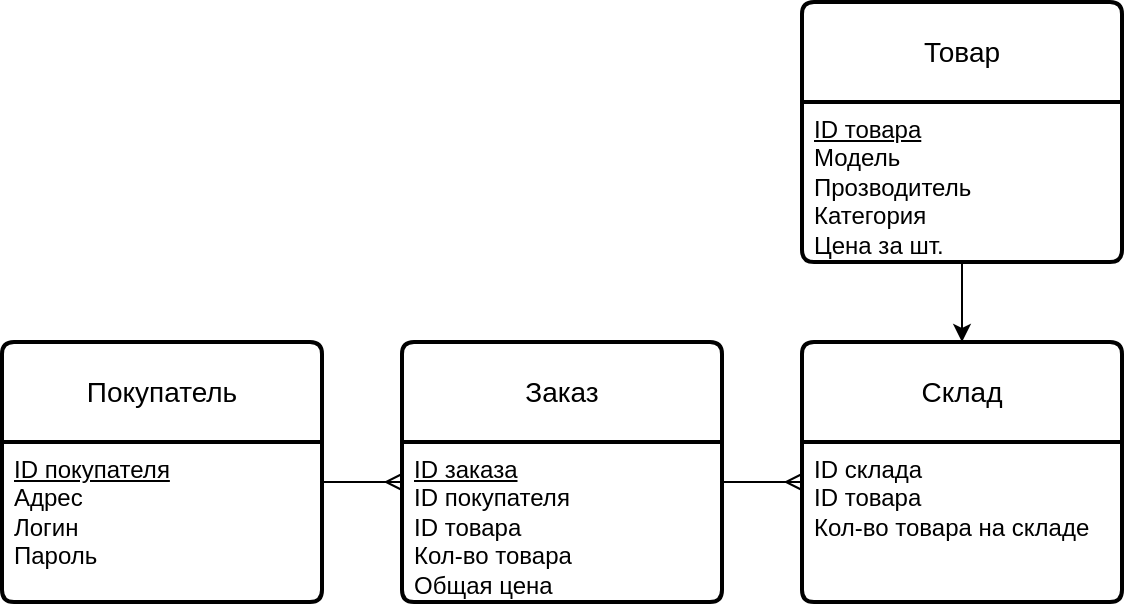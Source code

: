 <mxfile version="23.1.0" type="github">
  <diagram name="Страница — 1" id="iiY84fL7lKHI_6B-AdGC">
    <mxGraphModel dx="1674" dy="777" grid="1" gridSize="10" guides="1" tooltips="1" connect="1" arrows="1" fold="1" page="1" pageScale="1" pageWidth="1169" pageHeight="827" math="0" shadow="0">
      <root>
        <mxCell id="0" />
        <mxCell id="1" parent="0" />
        <mxCell id="UYxSuZBnv4yzyzLLexQd-1" value="Заказ" style="swimlane;childLayout=stackLayout;horizontal=1;startSize=50;horizontalStack=0;rounded=1;fontSize=14;fontStyle=0;strokeWidth=2;resizeParent=0;resizeLast=1;shadow=0;dashed=0;align=center;arcSize=4;whiteSpace=wrap;html=1;" vertex="1" parent="1">
          <mxGeometry x="240" y="200" width="160" height="130" as="geometry">
            <mxRectangle x="40" y="40" width="80" height="50" as="alternateBounds" />
          </mxGeometry>
        </mxCell>
        <mxCell id="UYxSuZBnv4yzyzLLexQd-2" value="&lt;u&gt;ID заказа&lt;/u&gt;&lt;br&gt;ID покупателя&lt;br&gt;ID товара&lt;br&gt;Кол-во товара&lt;br&gt;Общая цена" style="align=left;strokeColor=none;fillColor=none;spacingLeft=4;fontSize=12;verticalAlign=top;resizable=0;rotatable=0;part=1;html=1;" vertex="1" parent="UYxSuZBnv4yzyzLLexQd-1">
          <mxGeometry y="50" width="160" height="80" as="geometry" />
        </mxCell>
        <mxCell id="UYxSuZBnv4yzyzLLexQd-3" value="Товар" style="swimlane;childLayout=stackLayout;horizontal=1;startSize=50;horizontalStack=0;rounded=1;fontSize=14;fontStyle=0;strokeWidth=2;resizeParent=0;resizeLast=1;shadow=0;dashed=0;align=center;arcSize=4;whiteSpace=wrap;html=1;" vertex="1" parent="1">
          <mxGeometry x="440" y="30" width="160" height="130" as="geometry" />
        </mxCell>
        <mxCell id="UYxSuZBnv4yzyzLLexQd-4" value="&lt;u&gt;ID товара&lt;/u&gt;&lt;br&gt;Модель&lt;br&gt;Прозводитель&lt;br&gt;Категория&lt;br&gt;Цена за шт." style="align=left;strokeColor=none;fillColor=none;spacingLeft=4;fontSize=12;verticalAlign=top;resizable=0;rotatable=0;part=1;html=1;" vertex="1" parent="UYxSuZBnv4yzyzLLexQd-3">
          <mxGeometry y="50" width="160" height="80" as="geometry" />
        </mxCell>
        <mxCell id="UYxSuZBnv4yzyzLLexQd-5" value="Покупатель" style="swimlane;childLayout=stackLayout;horizontal=1;startSize=50;horizontalStack=0;rounded=1;fontSize=14;fontStyle=0;strokeWidth=2;resizeParent=0;resizeLast=1;shadow=0;dashed=0;align=center;arcSize=4;whiteSpace=wrap;html=1;" vertex="1" parent="1">
          <mxGeometry x="40" y="200" width="160" height="130" as="geometry" />
        </mxCell>
        <mxCell id="UYxSuZBnv4yzyzLLexQd-6" value="&lt;u&gt;ID покупателя&lt;/u&gt;&lt;br&gt;Адрес&lt;br&gt;Логин&lt;br&gt;Пароль" style="align=left;strokeColor=none;fillColor=none;spacingLeft=4;fontSize=12;verticalAlign=top;resizable=0;rotatable=0;part=1;html=1;" vertex="1" parent="UYxSuZBnv4yzyzLLexQd-5">
          <mxGeometry y="50" width="160" height="80" as="geometry" />
        </mxCell>
        <mxCell id="UYxSuZBnv4yzyzLLexQd-7" value="Склад" style="swimlane;childLayout=stackLayout;horizontal=1;startSize=50;horizontalStack=0;rounded=1;fontSize=14;fontStyle=0;strokeWidth=2;resizeParent=0;resizeLast=1;shadow=0;dashed=0;align=center;arcSize=4;whiteSpace=wrap;html=1;" vertex="1" parent="1">
          <mxGeometry x="440" y="200" width="160" height="130" as="geometry" />
        </mxCell>
        <mxCell id="UYxSuZBnv4yzyzLLexQd-8" value="ID склада&lt;br&gt;ID товара&lt;br&gt;Кол-во товара на складе" style="align=left;strokeColor=none;fillColor=none;spacingLeft=4;fontSize=12;verticalAlign=top;resizable=0;rotatable=0;part=1;html=1;" vertex="1" parent="UYxSuZBnv4yzyzLLexQd-7">
          <mxGeometry y="50" width="160" height="80" as="geometry" />
        </mxCell>
        <mxCell id="UYxSuZBnv4yzyzLLexQd-9" value="" style="edgeStyle=entityRelationEdgeStyle;fontSize=12;html=1;endArrow=ERmany;rounded=0;exitX=1;exitY=0.25;exitDx=0;exitDy=0;entryX=0;entryY=0.25;entryDx=0;entryDy=0;" edge="1" parent="1" source="UYxSuZBnv4yzyzLLexQd-6" target="UYxSuZBnv4yzyzLLexQd-2">
          <mxGeometry width="100" height="100" relative="1" as="geometry">
            <mxPoint x="170" y="480" as="sourcePoint" />
            <mxPoint x="270" y="380" as="targetPoint" />
          </mxGeometry>
        </mxCell>
        <mxCell id="UYxSuZBnv4yzyzLLexQd-10" value="" style="edgeStyle=entityRelationEdgeStyle;fontSize=12;html=1;endArrow=ERmany;rounded=0;exitX=1;exitY=0.25;exitDx=0;exitDy=0;entryX=0;entryY=0.25;entryDx=0;entryDy=0;" edge="1" parent="1" source="UYxSuZBnv4yzyzLLexQd-2" target="UYxSuZBnv4yzyzLLexQd-8">
          <mxGeometry width="100" height="100" relative="1" as="geometry">
            <mxPoint x="450" y="480" as="sourcePoint" />
            <mxPoint x="550" y="380" as="targetPoint" />
          </mxGeometry>
        </mxCell>
        <mxCell id="UYxSuZBnv4yzyzLLexQd-11" style="edgeStyle=orthogonalEdgeStyle;rounded=0;orthogonalLoop=1;jettySize=auto;html=1;exitX=0.5;exitY=1;exitDx=0;exitDy=0;entryX=0.5;entryY=0;entryDx=0;entryDy=0;" edge="1" parent="1" source="UYxSuZBnv4yzyzLLexQd-4" target="UYxSuZBnv4yzyzLLexQd-7">
          <mxGeometry relative="1" as="geometry" />
        </mxCell>
      </root>
    </mxGraphModel>
  </diagram>
</mxfile>
